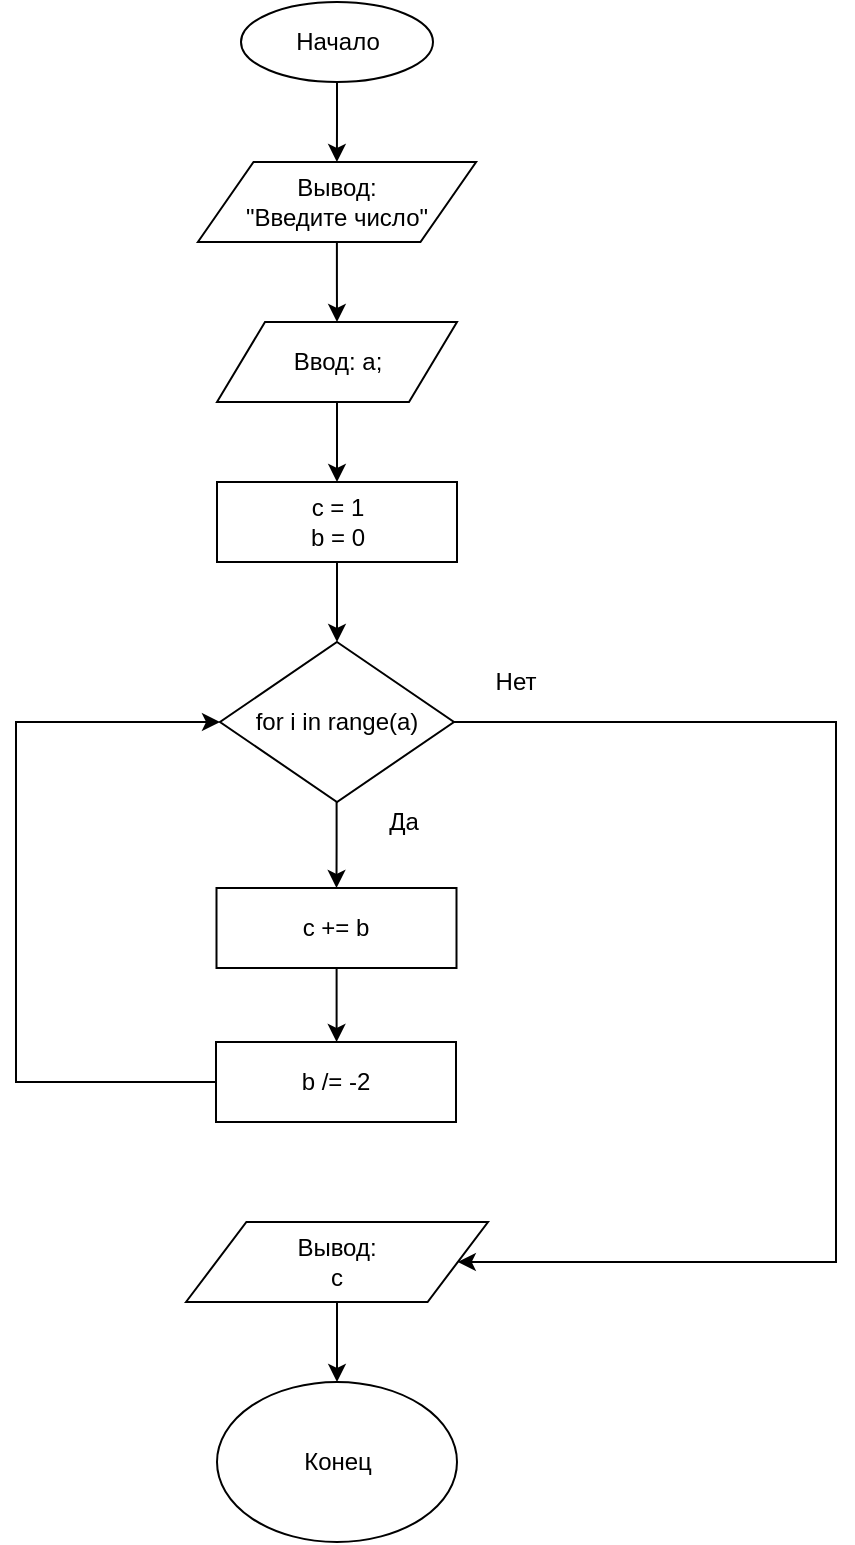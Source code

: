 <mxfile version="13.0.1" type="device"><diagram id="C5RBs43oDa-KdzZeNtuy" name="Page-1"><mxGraphModel dx="1038" dy="499" grid="1" gridSize="10" guides="1" tooltips="1" connect="1" arrows="1" fold="1" page="1" pageScale="1" pageWidth="827" pageHeight="1169" math="0" shadow="0"><root><mxCell id="WIyWlLk6GJQsqaUBKTNV-0"/><mxCell id="WIyWlLk6GJQsqaUBKTNV-1" parent="WIyWlLk6GJQsqaUBKTNV-0"/><mxCell id="dPEVJsvfHIY1bp6v8tBf-12" style="edgeStyle=orthogonalEdgeStyle;rounded=0;orthogonalLoop=1;jettySize=auto;html=1;exitX=0.5;exitY=1;exitDx=0;exitDy=0;" edge="1" parent="WIyWlLk6GJQsqaUBKTNV-1" source="dPEVJsvfHIY1bp6v8tBf-0" target="dPEVJsvfHIY1bp6v8tBf-2"><mxGeometry relative="1" as="geometry"/></mxCell><mxCell id="dPEVJsvfHIY1bp6v8tBf-0" value="Начало" style="ellipse;whiteSpace=wrap;html=1;" vertex="1" parent="WIyWlLk6GJQsqaUBKTNV-1"><mxGeometry x="352.5" width="96" height="40" as="geometry"/></mxCell><mxCell id="dPEVJsvfHIY1bp6v8tBf-13" style="edgeStyle=orthogonalEdgeStyle;rounded=0;orthogonalLoop=1;jettySize=auto;html=1;entryX=0.5;entryY=0;entryDx=0;entryDy=0;" edge="1" parent="WIyWlLk6GJQsqaUBKTNV-1" source="dPEVJsvfHIY1bp6v8tBf-2" target="dPEVJsvfHIY1bp6v8tBf-3"><mxGeometry relative="1" as="geometry"/></mxCell><mxCell id="dPEVJsvfHIY1bp6v8tBf-2" value="Вывод:&lt;br&gt;&quot;Введите число&quot;" style="shape=parallelogram;perimeter=parallelogramPerimeter;whiteSpace=wrap;html=1;" vertex="1" parent="WIyWlLk6GJQsqaUBKTNV-1"><mxGeometry x="330.94" y="80" width="139.12" height="40" as="geometry"/></mxCell><mxCell id="dPEVJsvfHIY1bp6v8tBf-106" style="edgeStyle=orthogonalEdgeStyle;rounded=0;orthogonalLoop=1;jettySize=auto;html=1;entryX=0.5;entryY=0;entryDx=0;entryDy=0;" edge="1" parent="WIyWlLk6GJQsqaUBKTNV-1" source="dPEVJsvfHIY1bp6v8tBf-3" target="dPEVJsvfHIY1bp6v8tBf-104"><mxGeometry relative="1" as="geometry"><mxPoint x="401" y="240" as="targetPoint"/></mxGeometry></mxCell><mxCell id="dPEVJsvfHIY1bp6v8tBf-3" value="Ввод: a;&lt;br&gt;" style="shape=parallelogram;perimeter=parallelogramPerimeter;whiteSpace=wrap;html=1;" vertex="1" parent="WIyWlLk6GJQsqaUBKTNV-1"><mxGeometry x="340.5" y="160" width="120" height="40" as="geometry"/></mxCell><mxCell id="dPEVJsvfHIY1bp6v8tBf-117" style="edgeStyle=orthogonalEdgeStyle;rounded=0;orthogonalLoop=1;jettySize=auto;html=1;entryX=0.5;entryY=0;entryDx=0;entryDy=0;" edge="1" parent="WIyWlLk6GJQsqaUBKTNV-1" source="dPEVJsvfHIY1bp6v8tBf-6" target="dPEVJsvfHIY1bp6v8tBf-131"><mxGeometry relative="1" as="geometry"><mxPoint x="400.25" y="440" as="targetPoint"/><Array as="points"><mxPoint x="401" y="422"/></Array></mxGeometry></mxCell><mxCell id="dPEVJsvfHIY1bp6v8tBf-128" style="edgeStyle=orthogonalEdgeStyle;rounded=0;orthogonalLoop=1;jettySize=auto;html=1;entryX=1;entryY=0.5;entryDx=0;entryDy=0;" edge="1" parent="WIyWlLk6GJQsqaUBKTNV-1" source="dPEVJsvfHIY1bp6v8tBf-6" target="dPEVJsvfHIY1bp6v8tBf-126"><mxGeometry relative="1" as="geometry"><Array as="points"><mxPoint x="650" y="360"/><mxPoint x="650" y="630"/></Array></mxGeometry></mxCell><mxCell id="dPEVJsvfHIY1bp6v8tBf-6" value="for i in range(a)" style="rhombus;whiteSpace=wrap;html=1;" vertex="1" parent="WIyWlLk6GJQsqaUBKTNV-1"><mxGeometry x="342" y="320" width="117" height="80" as="geometry"/></mxCell><mxCell id="dPEVJsvfHIY1bp6v8tBf-57" value="Конец" style="ellipse;whiteSpace=wrap;html=1;" vertex="1" parent="WIyWlLk6GJQsqaUBKTNV-1"><mxGeometry x="340.5" y="690" width="120" height="80" as="geometry"/></mxCell><mxCell id="dPEVJsvfHIY1bp6v8tBf-79" value="Нет" style="text;html=1;strokeColor=none;fillColor=none;align=center;verticalAlign=middle;whiteSpace=wrap;rounded=0;" vertex="1" parent="WIyWlLk6GJQsqaUBKTNV-1"><mxGeometry x="470.06" y="330" width="40" height="20" as="geometry"/></mxCell><mxCell id="dPEVJsvfHIY1bp6v8tBf-108" style="edgeStyle=orthogonalEdgeStyle;rounded=0;orthogonalLoop=1;jettySize=auto;html=1;exitX=0.5;exitY=1;exitDx=0;exitDy=0;entryX=0.5;entryY=0;entryDx=0;entryDy=0;" edge="1" parent="WIyWlLk6GJQsqaUBKTNV-1" source="dPEVJsvfHIY1bp6v8tBf-104" target="dPEVJsvfHIY1bp6v8tBf-6"><mxGeometry relative="1" as="geometry"><mxPoint x="399" y="320" as="targetPoint"/></mxGeometry></mxCell><mxCell id="dPEVJsvfHIY1bp6v8tBf-104" value="&lt;span&gt;c = 1&lt;br&gt;b = 0&lt;/span&gt;" style="rounded=0;whiteSpace=wrap;html=1;" vertex="1" parent="WIyWlLk6GJQsqaUBKTNV-1"><mxGeometry x="340.5" y="240" width="120" height="40" as="geometry"/></mxCell><mxCell id="dPEVJsvfHIY1bp6v8tBf-135" style="edgeStyle=orthogonalEdgeStyle;rounded=0;orthogonalLoop=1;jettySize=auto;html=1;entryX=0;entryY=0.5;entryDx=0;entryDy=0;" edge="1" parent="WIyWlLk6GJQsqaUBKTNV-1" source="dPEVJsvfHIY1bp6v8tBf-113" target="dPEVJsvfHIY1bp6v8tBf-6"><mxGeometry relative="1" as="geometry"><Array as="points"><mxPoint x="240" y="540"/><mxPoint x="240" y="360"/></Array></mxGeometry></mxCell><mxCell id="dPEVJsvfHIY1bp6v8tBf-113" value="b /= -2" style="rounded=0;whiteSpace=wrap;html=1;" vertex="1" parent="WIyWlLk6GJQsqaUBKTNV-1"><mxGeometry x="340" y="520" width="120" height="40" as="geometry"/></mxCell><mxCell id="dPEVJsvfHIY1bp6v8tBf-129" style="edgeStyle=orthogonalEdgeStyle;rounded=0;orthogonalLoop=1;jettySize=auto;html=1;entryX=0.5;entryY=0;entryDx=0;entryDy=0;" edge="1" parent="WIyWlLk6GJQsqaUBKTNV-1" source="dPEVJsvfHIY1bp6v8tBf-126" target="dPEVJsvfHIY1bp6v8tBf-57"><mxGeometry relative="1" as="geometry"/></mxCell><mxCell id="dPEVJsvfHIY1bp6v8tBf-126" value="Вывод:&lt;br&gt;c" style="shape=parallelogram;perimeter=parallelogramPerimeter;whiteSpace=wrap;html=1;" vertex="1" parent="WIyWlLk6GJQsqaUBKTNV-1"><mxGeometry x="325" y="610" width="151" height="40" as="geometry"/></mxCell><mxCell id="dPEVJsvfHIY1bp6v8tBf-134" style="edgeStyle=orthogonalEdgeStyle;rounded=0;orthogonalLoop=1;jettySize=auto;html=1;" edge="1" parent="WIyWlLk6GJQsqaUBKTNV-1" source="dPEVJsvfHIY1bp6v8tBf-131"><mxGeometry relative="1" as="geometry"><mxPoint x="400" y="520" as="targetPoint"/><Array as="points"><mxPoint x="400" y="520"/><mxPoint x="400" y="520"/></Array></mxGeometry></mxCell><mxCell id="dPEVJsvfHIY1bp6v8tBf-131" value="c += b" style="rounded=0;whiteSpace=wrap;html=1;" vertex="1" parent="WIyWlLk6GJQsqaUBKTNV-1"><mxGeometry x="340.25" y="443" width="120" height="40" as="geometry"/></mxCell><mxCell id="dPEVJsvfHIY1bp6v8tBf-136" value="Да" style="text;html=1;strokeColor=none;fillColor=none;align=center;verticalAlign=middle;whiteSpace=wrap;rounded=0;" vertex="1" parent="WIyWlLk6GJQsqaUBKTNV-1"><mxGeometry x="414" y="400" width="40" height="20" as="geometry"/></mxCell></root></mxGraphModel></diagram></mxfile>